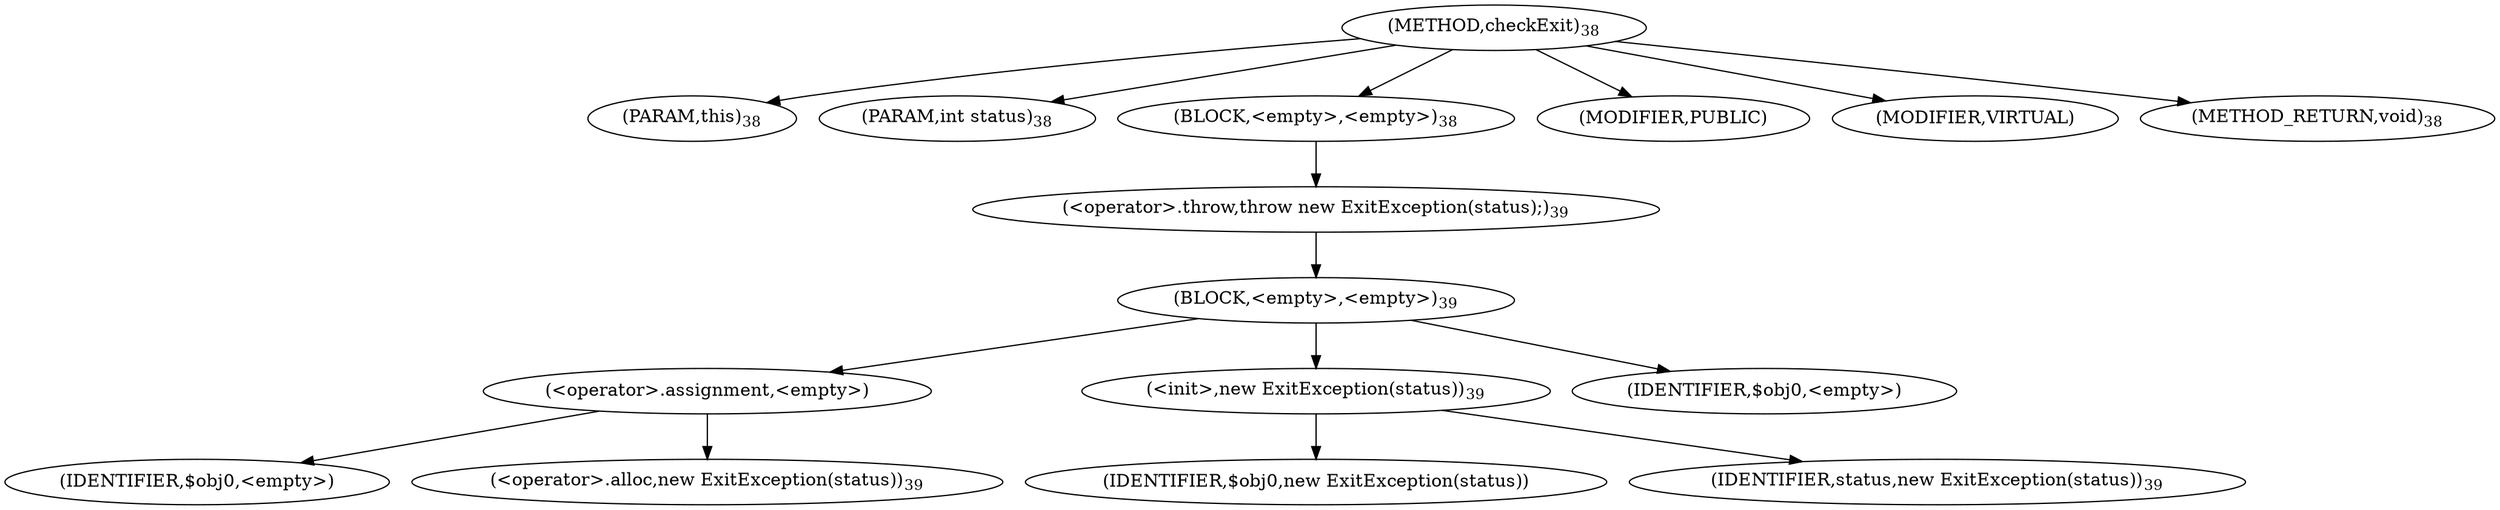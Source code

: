 digraph "checkExit" {  
"36" [label = <(METHOD,checkExit)<SUB>38</SUB>> ]
"37" [label = <(PARAM,this)<SUB>38</SUB>> ]
"38" [label = <(PARAM,int status)<SUB>38</SUB>> ]
"39" [label = <(BLOCK,&lt;empty&gt;,&lt;empty&gt;)<SUB>38</SUB>> ]
"40" [label = <(&lt;operator&gt;.throw,throw new ExitException(status);)<SUB>39</SUB>> ]
"41" [label = <(BLOCK,&lt;empty&gt;,&lt;empty&gt;)<SUB>39</SUB>> ]
"42" [label = <(&lt;operator&gt;.assignment,&lt;empty&gt;)> ]
"43" [label = <(IDENTIFIER,$obj0,&lt;empty&gt;)> ]
"44" [label = <(&lt;operator&gt;.alloc,new ExitException(status))<SUB>39</SUB>> ]
"45" [label = <(&lt;init&gt;,new ExitException(status))<SUB>39</SUB>> ]
"46" [label = <(IDENTIFIER,$obj0,new ExitException(status))> ]
"47" [label = <(IDENTIFIER,status,new ExitException(status))<SUB>39</SUB>> ]
"48" [label = <(IDENTIFIER,$obj0,&lt;empty&gt;)> ]
"49" [label = <(MODIFIER,PUBLIC)> ]
"50" [label = <(MODIFIER,VIRTUAL)> ]
"51" [label = <(METHOD_RETURN,void)<SUB>38</SUB>> ]
  "36" -> "37" 
  "36" -> "38" 
  "36" -> "39" 
  "36" -> "49" 
  "36" -> "50" 
  "36" -> "51" 
  "39" -> "40" 
  "40" -> "41" 
  "41" -> "42" 
  "41" -> "45" 
  "41" -> "48" 
  "42" -> "43" 
  "42" -> "44" 
  "45" -> "46" 
  "45" -> "47" 
}
